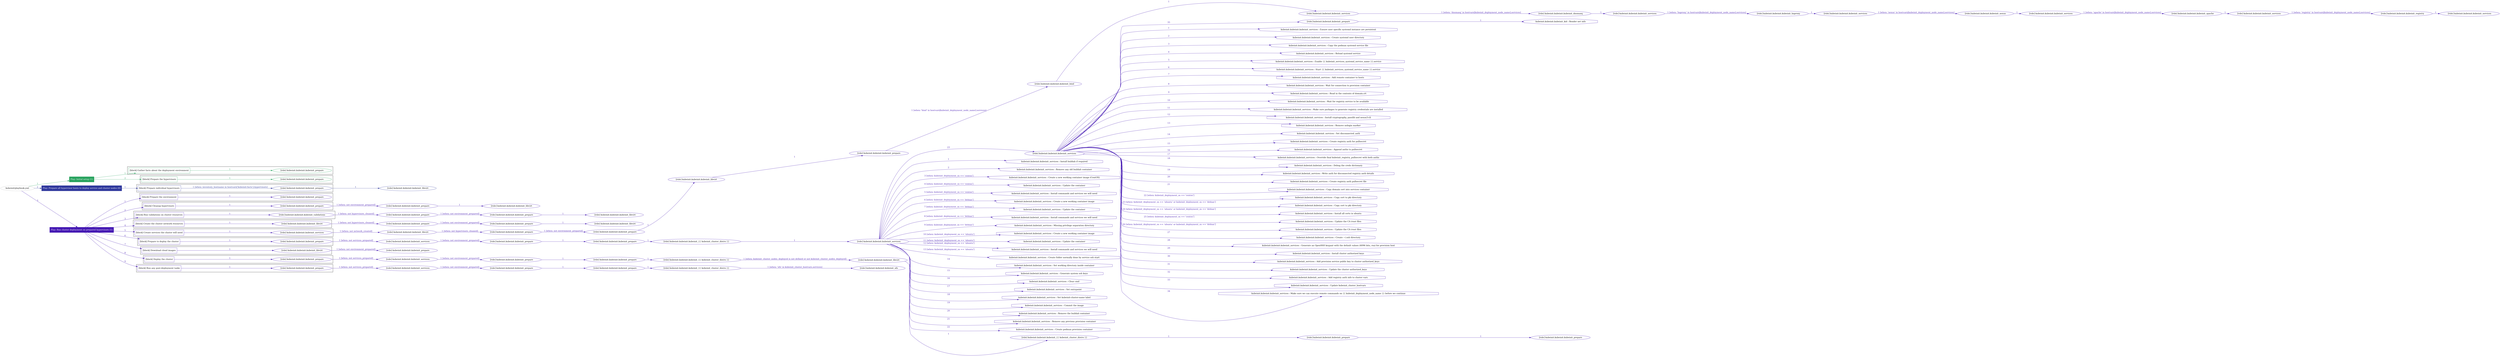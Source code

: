 digraph {
	graph [concentrate=true ordering=in rankdir=LR ratio=fill]
	edge [esep=5 sep=10]
	"kubeinit/playbook.yml" [id=root_node style=dotted]
	play_f6c2c3eb [label="Play: Initial setup (1)" color="#29a35f" fontcolor="#ffffff" id=play_f6c2c3eb shape=box style=filled tooltip=localhost]
	"kubeinit/playbook.yml" -> play_f6c2c3eb [label="1 " color="#29a35f" fontcolor="#29a35f" id=edge_828bd78e labeltooltip="1 " tooltip="1 "]
	subgraph "kubeinit.kubeinit.kubeinit_prepare" {
		role_0d92d5b3 [label="[role] kubeinit.kubeinit.kubeinit_prepare" color="#29a35f" id=role_0d92d5b3 tooltip="kubeinit.kubeinit.kubeinit_prepare"]
	}
	subgraph "kubeinit.kubeinit.kubeinit_prepare" {
		role_14cbd977 [label="[role] kubeinit.kubeinit.kubeinit_prepare" color="#29a35f" id=role_14cbd977 tooltip="kubeinit.kubeinit.kubeinit_prepare"]
	}
	subgraph "Play: Initial setup (1)" {
		play_f6c2c3eb -> block_e3dab488 [label=1 color="#29a35f" fontcolor="#29a35f" id=edge_f3b65af6 labeltooltip=1 tooltip=1]
		subgraph cluster_block_e3dab488 {
			block_e3dab488 [label="[block] Gather facts about the deployment environment" color="#29a35f" id=block_e3dab488 labeltooltip="Gather facts about the deployment environment" shape=box tooltip="Gather facts about the deployment environment"]
			block_e3dab488 -> role_0d92d5b3 [label="1 " color="#29a35f" fontcolor="#29a35f" id=edge_cf50e15c labeltooltip="1 " tooltip="1 "]
		}
		play_f6c2c3eb -> block_b6f5e82e [label=2 color="#29a35f" fontcolor="#29a35f" id=edge_9cf5160c labeltooltip=2 tooltip=2]
		subgraph cluster_block_b6f5e82e {
			block_b6f5e82e [label="[block] Prepare the hypervisors" color="#29a35f" id=block_b6f5e82e labeltooltip="Prepare the hypervisors" shape=box tooltip="Prepare the hypervisors"]
			block_b6f5e82e -> role_14cbd977 [label="1 " color="#29a35f" fontcolor="#29a35f" id=edge_225912ba labeltooltip="1 " tooltip="1 "]
		}
	}
	play_b1d6cd66 [label="Play: Prepare all hypervisor hosts to deploy service and cluster nodes (0)" color="#2f389d" fontcolor="#ffffff" id=play_b1d6cd66 shape=box style=filled tooltip="Play: Prepare all hypervisor hosts to deploy service and cluster nodes (0)"]
	"kubeinit/playbook.yml" -> play_b1d6cd66 [label="2 " color="#2f389d" fontcolor="#2f389d" id=edge_637c55d0 labeltooltip="2 " tooltip="2 "]
	subgraph "kubeinit.kubeinit.kubeinit_libvirt" {
		role_a7b4b10c [label="[role] kubeinit.kubeinit.kubeinit_libvirt" color="#2f389d" id=role_a7b4b10c tooltip="kubeinit.kubeinit.kubeinit_libvirt"]
	}
	subgraph "kubeinit.kubeinit.kubeinit_prepare" {
		role_407c5b1f [label="[role] kubeinit.kubeinit.kubeinit_prepare" color="#2f389d" id=role_407c5b1f tooltip="kubeinit.kubeinit.kubeinit_prepare"]
		role_407c5b1f -> role_a7b4b10c [label="1 " color="#2f389d" fontcolor="#2f389d" id=edge_e85ff396 labeltooltip="1 " tooltip="1 "]
	}
	subgraph "Play: Prepare all hypervisor hosts to deploy service and cluster nodes (0)" {
		play_b1d6cd66 -> block_30b36080 [label=1 color="#2f389d" fontcolor="#2f389d" id=edge_80579683 labeltooltip=1 tooltip=1]
		subgraph cluster_block_30b36080 {
			block_30b36080 [label="[block] Prepare individual hypervisors" color="#2f389d" id=block_30b36080 labeltooltip="Prepare individual hypervisors" shape=box tooltip="Prepare individual hypervisors"]
			block_30b36080 -> role_407c5b1f [label="1 [when: inventory_hostname in hostvars['kubeinit-facts'].hypervisors]" color="#2f389d" fontcolor="#2f389d" id=edge_fa3846ab labeltooltip="1 [when: inventory_hostname in hostvars['kubeinit-facts'].hypervisors]" tooltip="1 [when: inventory_hostname in hostvars['kubeinit-facts'].hypervisors]"]
		}
	}
	play_ca2f2097 [label="Play: Run cluster deployment on prepared hypervisors (1)" color="#4519b3" fontcolor="#ffffff" id=play_ca2f2097 shape=box style=filled tooltip=localhost]
	"kubeinit/playbook.yml" -> play_ca2f2097 [label="3 " color="#4519b3" fontcolor="#4519b3" id=edge_30ea1918 labeltooltip="3 " tooltip="3 "]
	subgraph "kubeinit.kubeinit.kubeinit_prepare" {
		role_08558d94 [label="[role] kubeinit.kubeinit.kubeinit_prepare" color="#4519b3" id=role_08558d94 tooltip="kubeinit.kubeinit.kubeinit_prepare"]
	}
	subgraph "kubeinit.kubeinit.kubeinit_libvirt" {
		role_0007e3e3 [label="[role] kubeinit.kubeinit.kubeinit_libvirt" color="#4519b3" id=role_0007e3e3 tooltip="kubeinit.kubeinit.kubeinit_libvirt"]
	}
	subgraph "kubeinit.kubeinit.kubeinit_prepare" {
		role_11160ade [label="[role] kubeinit.kubeinit.kubeinit_prepare" color="#4519b3" id=role_11160ade tooltip="kubeinit.kubeinit.kubeinit_prepare"]
		role_11160ade -> role_0007e3e3 [label="1 " color="#4519b3" fontcolor="#4519b3" id=edge_496cce65 labeltooltip="1 " tooltip="1 "]
	}
	subgraph "kubeinit.kubeinit.kubeinit_prepare" {
		role_819fd94e [label="[role] kubeinit.kubeinit.kubeinit_prepare" color="#4519b3" id=role_819fd94e tooltip="kubeinit.kubeinit.kubeinit_prepare"]
		role_819fd94e -> role_11160ade [label="1 [when: not environment_prepared]" color="#4519b3" fontcolor="#4519b3" id=edge_a61773f0 labeltooltip="1 [when: not environment_prepared]" tooltip="1 [when: not environment_prepared]"]
	}
	subgraph "kubeinit.kubeinit.kubeinit_libvirt" {
		role_d1f7ccf2 [label="[role] kubeinit.kubeinit.kubeinit_libvirt" color="#4519b3" id=role_d1f7ccf2 tooltip="kubeinit.kubeinit.kubeinit_libvirt"]
	}
	subgraph "kubeinit.kubeinit.kubeinit_prepare" {
		role_25a4a805 [label="[role] kubeinit.kubeinit.kubeinit_prepare" color="#4519b3" id=role_25a4a805 tooltip="kubeinit.kubeinit.kubeinit_prepare"]
		role_25a4a805 -> role_d1f7ccf2 [label="1 " color="#4519b3" fontcolor="#4519b3" id=edge_f9179672 labeltooltip="1 " tooltip="1 "]
	}
	subgraph "kubeinit.kubeinit.kubeinit_prepare" {
		role_af121417 [label="[role] kubeinit.kubeinit.kubeinit_prepare" color="#4519b3" id=role_af121417 tooltip="kubeinit.kubeinit.kubeinit_prepare"]
		role_af121417 -> role_25a4a805 [label="1 [when: not environment_prepared]" color="#4519b3" fontcolor="#4519b3" id=edge_89895097 labeltooltip="1 [when: not environment_prepared]" tooltip="1 [when: not environment_prepared]"]
	}
	subgraph "kubeinit.kubeinit.kubeinit_validations" {
		role_792ca7ab [label="[role] kubeinit.kubeinit.kubeinit_validations" color="#4519b3" id=role_792ca7ab tooltip="kubeinit.kubeinit.kubeinit_validations"]
		role_792ca7ab -> role_af121417 [label="1 [when: not hypervisors_cleaned]" color="#4519b3" fontcolor="#4519b3" id=edge_18db2d95 labeltooltip="1 [when: not hypervisors_cleaned]" tooltip="1 [when: not hypervisors_cleaned]"]
	}
	subgraph "kubeinit.kubeinit.kubeinit_libvirt" {
		role_2cab53f2 [label="[role] kubeinit.kubeinit.kubeinit_libvirt" color="#4519b3" id=role_2cab53f2 tooltip="kubeinit.kubeinit.kubeinit_libvirt"]
	}
	subgraph "kubeinit.kubeinit.kubeinit_prepare" {
		role_013c8ad9 [label="[role] kubeinit.kubeinit.kubeinit_prepare" color="#4519b3" id=role_013c8ad9 tooltip="kubeinit.kubeinit.kubeinit_prepare"]
		role_013c8ad9 -> role_2cab53f2 [label="1 " color="#4519b3" fontcolor="#4519b3" id=edge_be4b442b labeltooltip="1 " tooltip="1 "]
	}
	subgraph "kubeinit.kubeinit.kubeinit_prepare" {
		role_44c90924 [label="[role] kubeinit.kubeinit.kubeinit_prepare" color="#4519b3" id=role_44c90924 tooltip="kubeinit.kubeinit.kubeinit_prepare"]
		role_44c90924 -> role_013c8ad9 [label="1 [when: not environment_prepared]" color="#4519b3" fontcolor="#4519b3" id=edge_f7601e3b labeltooltip="1 [when: not environment_prepared]" tooltip="1 [when: not environment_prepared]"]
	}
	subgraph "kubeinit.kubeinit.kubeinit_libvirt" {
		role_cfc46602 [label="[role] kubeinit.kubeinit.kubeinit_libvirt" color="#4519b3" id=role_cfc46602 tooltip="kubeinit.kubeinit.kubeinit_libvirt"]
		role_cfc46602 -> role_44c90924 [label="1 [when: not hypervisors_cleaned]" color="#4519b3" fontcolor="#4519b3" id=edge_96e447a8 labeltooltip="1 [when: not hypervisors_cleaned]" tooltip="1 [when: not hypervisors_cleaned]"]
	}
	subgraph "kubeinit.kubeinit.kubeinit_services" {
		role_6b636b7f [label="[role] kubeinit.kubeinit.kubeinit_services" color="#4519b3" id=role_6b636b7f tooltip="kubeinit.kubeinit.kubeinit_services"]
	}
	subgraph "kubeinit.kubeinit.kubeinit_registry" {
		role_729a9145 [label="[role] kubeinit.kubeinit.kubeinit_registry" color="#4519b3" id=role_729a9145 tooltip="kubeinit.kubeinit.kubeinit_registry"]
		role_729a9145 -> role_6b636b7f [label="1 " color="#4519b3" fontcolor="#4519b3" id=edge_c4537d53 labeltooltip="1 " tooltip="1 "]
	}
	subgraph "kubeinit.kubeinit.kubeinit_services" {
		role_afc55579 [label="[role] kubeinit.kubeinit.kubeinit_services" color="#4519b3" id=role_afc55579 tooltip="kubeinit.kubeinit.kubeinit_services"]
		role_afc55579 -> role_729a9145 [label="1 [when: 'registry' in hostvars[kubeinit_deployment_node_name].services]" color="#4519b3" fontcolor="#4519b3" id=edge_edb829f6 labeltooltip="1 [when: 'registry' in hostvars[kubeinit_deployment_node_name].services]" tooltip="1 [when: 'registry' in hostvars[kubeinit_deployment_node_name].services]"]
	}
	subgraph "kubeinit.kubeinit.kubeinit_apache" {
		role_b493ac38 [label="[role] kubeinit.kubeinit.kubeinit_apache" color="#4519b3" id=role_b493ac38 tooltip="kubeinit.kubeinit.kubeinit_apache"]
		role_b493ac38 -> role_afc55579 [label="1 " color="#4519b3" fontcolor="#4519b3" id=edge_bcbf7310 labeltooltip="1 " tooltip="1 "]
	}
	subgraph "kubeinit.kubeinit.kubeinit_services" {
		role_14e79b1a [label="[role] kubeinit.kubeinit.kubeinit_services" color="#4519b3" id=role_14e79b1a tooltip="kubeinit.kubeinit.kubeinit_services"]
		role_14e79b1a -> role_b493ac38 [label="1 [when: 'apache' in hostvars[kubeinit_deployment_node_name].services]" color="#4519b3" fontcolor="#4519b3" id=edge_8c6000ca labeltooltip="1 [when: 'apache' in hostvars[kubeinit_deployment_node_name].services]" tooltip="1 [when: 'apache' in hostvars[kubeinit_deployment_node_name].services]"]
	}
	subgraph "kubeinit.kubeinit.kubeinit_nexus" {
		role_715bcb52 [label="[role] kubeinit.kubeinit.kubeinit_nexus" color="#4519b3" id=role_715bcb52 tooltip="kubeinit.kubeinit.kubeinit_nexus"]
		role_715bcb52 -> role_14e79b1a [label="1 " color="#4519b3" fontcolor="#4519b3" id=edge_c6ae613a labeltooltip="1 " tooltip="1 "]
	}
	subgraph "kubeinit.kubeinit.kubeinit_services" {
		role_1b9b7fd3 [label="[role] kubeinit.kubeinit.kubeinit_services" color="#4519b3" id=role_1b9b7fd3 tooltip="kubeinit.kubeinit.kubeinit_services"]
		role_1b9b7fd3 -> role_715bcb52 [label="1 [when: 'nexus' in hostvars[kubeinit_deployment_node_name].services]" color="#4519b3" fontcolor="#4519b3" id=edge_1086f3bf labeltooltip="1 [when: 'nexus' in hostvars[kubeinit_deployment_node_name].services]" tooltip="1 [when: 'nexus' in hostvars[kubeinit_deployment_node_name].services]"]
	}
	subgraph "kubeinit.kubeinit.kubeinit_haproxy" {
		role_b01fc114 [label="[role] kubeinit.kubeinit.kubeinit_haproxy" color="#4519b3" id=role_b01fc114 tooltip="kubeinit.kubeinit.kubeinit_haproxy"]
		role_b01fc114 -> role_1b9b7fd3 [label="1 " color="#4519b3" fontcolor="#4519b3" id=edge_f1867962 labeltooltip="1 " tooltip="1 "]
	}
	subgraph "kubeinit.kubeinit.kubeinit_services" {
		role_d323f2aa [label="[role] kubeinit.kubeinit.kubeinit_services" color="#4519b3" id=role_d323f2aa tooltip="kubeinit.kubeinit.kubeinit_services"]
		role_d323f2aa -> role_b01fc114 [label="1 [when: 'haproxy' in hostvars[kubeinit_deployment_node_name].services]" color="#4519b3" fontcolor="#4519b3" id=edge_37deae85 labeltooltip="1 [when: 'haproxy' in hostvars[kubeinit_deployment_node_name].services]" tooltip="1 [when: 'haproxy' in hostvars[kubeinit_deployment_node_name].services]"]
	}
	subgraph "kubeinit.kubeinit.kubeinit_dnsmasq" {
		role_337e7ab0 [label="[role] kubeinit.kubeinit.kubeinit_dnsmasq" color="#4519b3" id=role_337e7ab0 tooltip="kubeinit.kubeinit.kubeinit_dnsmasq"]
		role_337e7ab0 -> role_d323f2aa [label="1 " color="#4519b3" fontcolor="#4519b3" id=edge_f85b05ae labeltooltip="1 " tooltip="1 "]
	}
	subgraph "kubeinit.kubeinit.kubeinit_services" {
		role_e793697d [label="[role] kubeinit.kubeinit.kubeinit_services" color="#4519b3" id=role_e793697d tooltip="kubeinit.kubeinit.kubeinit_services"]
		role_e793697d -> role_337e7ab0 [label="1 [when: 'dnsmasq' in hostvars[kubeinit_deployment_node_name].services]" color="#4519b3" fontcolor="#4519b3" id=edge_95efd7f0 labeltooltip="1 [when: 'dnsmasq' in hostvars[kubeinit_deployment_node_name].services]" tooltip="1 [when: 'dnsmasq' in hostvars[kubeinit_deployment_node_name].services]"]
	}
	subgraph "kubeinit.kubeinit.kubeinit_bind" {
		role_c0fae88b [label="[role] kubeinit.kubeinit.kubeinit_bind" color="#4519b3" id=role_c0fae88b tooltip="kubeinit.kubeinit.kubeinit_bind"]
		role_c0fae88b -> role_e793697d [label="1 " color="#4519b3" fontcolor="#4519b3" id=edge_43479238 labeltooltip="1 " tooltip="1 "]
	}
	subgraph "kubeinit.kubeinit.kubeinit_prepare" {
		role_6cbbca91 [label="[role] kubeinit.kubeinit.kubeinit_prepare" color="#4519b3" id=role_6cbbca91 tooltip="kubeinit.kubeinit.kubeinit_prepare"]
		role_6cbbca91 -> role_c0fae88b [label="1 [when: 'bind' in hostvars[kubeinit_deployment_node_name].services]" color="#4519b3" fontcolor="#4519b3" id=edge_ffa40cbc labeltooltip="1 [when: 'bind' in hostvars[kubeinit_deployment_node_name].services]" tooltip="1 [when: 'bind' in hostvars[kubeinit_deployment_node_name].services]"]
	}
	subgraph "kubeinit.kubeinit.kubeinit_libvirt" {
		role_170a288c [label="[role] kubeinit.kubeinit.kubeinit_libvirt" color="#4519b3" id=role_170a288c tooltip="kubeinit.kubeinit.kubeinit_libvirt"]
		role_170a288c -> role_6cbbca91 [label="1 " color="#4519b3" fontcolor="#4519b3" id=edge_a359c02b labeltooltip="1 " tooltip="1 "]
	}
	subgraph "kubeinit.kubeinit.kubeinit_prepare" {
		role_88d699e2 [label="[role] kubeinit.kubeinit.kubeinit_prepare" color="#4519b3" id=role_88d699e2 tooltip="kubeinit.kubeinit.kubeinit_prepare"]
		role_88d699e2 -> role_170a288c [label="1 " color="#4519b3" fontcolor="#4519b3" id=edge_5cbc5d84 labeltooltip="1 " tooltip="1 "]
	}
	subgraph "kubeinit.kubeinit.kubeinit_prepare" {
		role_b105d854 [label="[role] kubeinit.kubeinit.kubeinit_prepare" color="#4519b3" id=role_b105d854 tooltip="kubeinit.kubeinit.kubeinit_prepare"]
		role_b105d854 -> role_88d699e2 [label="1 [when: not environment_prepared]" color="#4519b3" fontcolor="#4519b3" id=edge_08801dd5 labeltooltip="1 [when: not environment_prepared]" tooltip="1 [when: not environment_prepared]"]
	}
	subgraph "kubeinit.kubeinit.kubeinit_libvirt" {
		role_b1cc66a9 [label="[role] kubeinit.kubeinit.kubeinit_libvirt" color="#4519b3" id=role_b1cc66a9 tooltip="kubeinit.kubeinit.kubeinit_libvirt"]
		role_b1cc66a9 -> role_b105d854 [label="1 [when: not hypervisors_cleaned]" color="#4519b3" fontcolor="#4519b3" id=edge_73c2f990 labeltooltip="1 [when: not hypervisors_cleaned]" tooltip="1 [when: not hypervisors_cleaned]"]
	}
	subgraph "kubeinit.kubeinit.kubeinit_services" {
		role_eb161870 [label="[role] kubeinit.kubeinit.kubeinit_services" color="#4519b3" id=role_eb161870 tooltip="kubeinit.kubeinit.kubeinit_services"]
		role_eb161870 -> role_b1cc66a9 [label="1 [when: not network_created]" color="#4519b3" fontcolor="#4519b3" id=edge_18403f7d labeltooltip="1 [when: not network_created]" tooltip="1 [when: not network_created]"]
	}
	subgraph "kubeinit.kubeinit.kubeinit_prepare" {
		role_bd206bbe [label="[role] kubeinit.kubeinit.kubeinit_prepare" color="#4519b3" id=role_bd206bbe tooltip="kubeinit.kubeinit.kubeinit_prepare"]
		task_a34252aa [label="kubeinit.kubeinit.kubeinit_kid : Render net info" color="#4519b3" id=task_a34252aa shape=octagon tooltip="kubeinit.kubeinit.kubeinit_kid : Render net info"]
		role_bd206bbe -> task_a34252aa [label="1 " color="#4519b3" fontcolor="#4519b3" id=edge_72c44041 labeltooltip="1 " tooltip="1 "]
	}
	subgraph "kubeinit.kubeinit.kubeinit_services" {
		role_6c3f6407 [label="[role] kubeinit.kubeinit.kubeinit_services" color="#4519b3" id=role_6c3f6407 tooltip="kubeinit.kubeinit.kubeinit_services"]
		task_ea30fd39 [label="kubeinit.kubeinit.kubeinit_services : Ensure user specific systemd instance are persistent" color="#4519b3" id=task_ea30fd39 shape=octagon tooltip="kubeinit.kubeinit.kubeinit_services : Ensure user specific systemd instance are persistent"]
		role_6c3f6407 -> task_ea30fd39 [label="1 " color="#4519b3" fontcolor="#4519b3" id=edge_66e52e4e labeltooltip="1 " tooltip="1 "]
		task_6638da51 [label="kubeinit.kubeinit.kubeinit_services : Create systemd user directory" color="#4519b3" id=task_6638da51 shape=octagon tooltip="kubeinit.kubeinit.kubeinit_services : Create systemd user directory"]
		role_6c3f6407 -> task_6638da51 [label="2 " color="#4519b3" fontcolor="#4519b3" id=edge_8ceecb46 labeltooltip="2 " tooltip="2 "]
		task_fff66923 [label="kubeinit.kubeinit.kubeinit_services : Copy the podman systemd service file" color="#4519b3" id=task_fff66923 shape=octagon tooltip="kubeinit.kubeinit.kubeinit_services : Copy the podman systemd service file"]
		role_6c3f6407 -> task_fff66923 [label="3 " color="#4519b3" fontcolor="#4519b3" id=edge_7fbb318e labeltooltip="3 " tooltip="3 "]
		task_f64ee172 [label="kubeinit.kubeinit.kubeinit_services : Reload systemd service" color="#4519b3" id=task_f64ee172 shape=octagon tooltip="kubeinit.kubeinit.kubeinit_services : Reload systemd service"]
		role_6c3f6407 -> task_f64ee172 [label="4 " color="#4519b3" fontcolor="#4519b3" id=edge_d67ad284 labeltooltip="4 " tooltip="4 "]
		task_f1a3b7f4 [label="kubeinit.kubeinit.kubeinit_services : Enable {{ kubeinit_services_systemd_service_name }}.service" color="#4519b3" id=task_f1a3b7f4 shape=octagon tooltip="kubeinit.kubeinit.kubeinit_services : Enable {{ kubeinit_services_systemd_service_name }}.service"]
		role_6c3f6407 -> task_f1a3b7f4 [label="5 " color="#4519b3" fontcolor="#4519b3" id=edge_8761cc4c labeltooltip="5 " tooltip="5 "]
		task_53360947 [label="kubeinit.kubeinit.kubeinit_services : Start {{ kubeinit_services_systemd_service_name }}.service" color="#4519b3" id=task_53360947 shape=octagon tooltip="kubeinit.kubeinit.kubeinit_services : Start {{ kubeinit_services_systemd_service_name }}.service"]
		role_6c3f6407 -> task_53360947 [label="6 " color="#4519b3" fontcolor="#4519b3" id=edge_55a5bb41 labeltooltip="6 " tooltip="6 "]
		task_7e59e34c [label="kubeinit.kubeinit.kubeinit_services : Add remote container to hosts" color="#4519b3" id=task_7e59e34c shape=octagon tooltip="kubeinit.kubeinit.kubeinit_services : Add remote container to hosts"]
		role_6c3f6407 -> task_7e59e34c [label="7 " color="#4519b3" fontcolor="#4519b3" id=edge_6c9031bb labeltooltip="7 " tooltip="7 "]
		task_d04173b0 [label="kubeinit.kubeinit.kubeinit_services : Wait for connection to provision container" color="#4519b3" id=task_d04173b0 shape=octagon tooltip="kubeinit.kubeinit.kubeinit_services : Wait for connection to provision container"]
		role_6c3f6407 -> task_d04173b0 [label="8 " color="#4519b3" fontcolor="#4519b3" id=edge_08867c38 labeltooltip="8 " tooltip="8 "]
		task_bc32f57d [label="kubeinit.kubeinit.kubeinit_services : Read in the contents of domain.crt" color="#4519b3" id=task_bc32f57d shape=octagon tooltip="kubeinit.kubeinit.kubeinit_services : Read in the contents of domain.crt"]
		role_6c3f6407 -> task_bc32f57d [label="9 " color="#4519b3" fontcolor="#4519b3" id=edge_6b075c3e labeltooltip="9 " tooltip="9 "]
		task_7962c9d8 [label="kubeinit.kubeinit.kubeinit_services : Wait for registry service to be available" color="#4519b3" id=task_7962c9d8 shape=octagon tooltip="kubeinit.kubeinit.kubeinit_services : Wait for registry service to be available"]
		role_6c3f6407 -> task_7962c9d8 [label="10 " color="#4519b3" fontcolor="#4519b3" id=edge_b1588553 labeltooltip="10 " tooltip="10 "]
		task_f66e307b [label="kubeinit.kubeinit.kubeinit_services : Make sure packages to generate registry credentials are installed" color="#4519b3" id=task_f66e307b shape=octagon tooltip="kubeinit.kubeinit.kubeinit_services : Make sure packages to generate registry credentials are installed"]
		role_6c3f6407 -> task_f66e307b [label="11 " color="#4519b3" fontcolor="#4519b3" id=edge_b0fc6d9b labeltooltip="11 " tooltip="11 "]
		task_f67d6e86 [label="kubeinit.kubeinit.kubeinit_services : Install cryptography, passlib and nexus3-cli" color="#4519b3" id=task_f67d6e86 shape=octagon tooltip="kubeinit.kubeinit.kubeinit_services : Install cryptography, passlib and nexus3-cli"]
		role_6c3f6407 -> task_f67d6e86 [label="12 " color="#4519b3" fontcolor="#4519b3" id=edge_b3de14ee labeltooltip="12 " tooltip="12 "]
		task_7b65c891 [label="kubeinit.kubeinit.kubeinit_services : Remove nologin marker" color="#4519b3" id=task_7b65c891 shape=octagon tooltip="kubeinit.kubeinit.kubeinit_services : Remove nologin marker"]
		role_6c3f6407 -> task_7b65c891 [label="13 " color="#4519b3" fontcolor="#4519b3" id=edge_7e42d0ed labeltooltip="13 " tooltip="13 "]
		task_81de5af2 [label="kubeinit.kubeinit.kubeinit_services : Set disconnected_auth" color="#4519b3" id=task_81de5af2 shape=octagon tooltip="kubeinit.kubeinit.kubeinit_services : Set disconnected_auth"]
		role_6c3f6407 -> task_81de5af2 [label="14 " color="#4519b3" fontcolor="#4519b3" id=edge_569f3523 labeltooltip="14 " tooltip="14 "]
		task_5d7aed6d [label="kubeinit.kubeinit.kubeinit_services : Create registry auth for pullsecret" color="#4519b3" id=task_5d7aed6d shape=octagon tooltip="kubeinit.kubeinit.kubeinit_services : Create registry auth for pullsecret"]
		role_6c3f6407 -> task_5d7aed6d [label="15 " color="#4519b3" fontcolor="#4519b3" id=edge_6a4e6161 labeltooltip="15 " tooltip="15 "]
		task_a11a913b [label="kubeinit.kubeinit.kubeinit_services : Append auths to pullsecret" color="#4519b3" id=task_a11a913b shape=octagon tooltip="kubeinit.kubeinit.kubeinit_services : Append auths to pullsecret"]
		role_6c3f6407 -> task_a11a913b [label="16 " color="#4519b3" fontcolor="#4519b3" id=edge_8e20954a labeltooltip="16 " tooltip="16 "]
		task_25ef5b09 [label="kubeinit.kubeinit.kubeinit_services : Override final kubeinit_registry_pullsecret with both auths" color="#4519b3" id=task_25ef5b09 shape=octagon tooltip="kubeinit.kubeinit.kubeinit_services : Override final kubeinit_registry_pullsecret with both auths"]
		role_6c3f6407 -> task_25ef5b09 [label="17 " color="#4519b3" fontcolor="#4519b3" id=edge_dfe2d40a labeltooltip="17 " tooltip="17 "]
		task_dee57e0a [label="kubeinit.kubeinit.kubeinit_services : Debug the creds dictionary" color="#4519b3" id=task_dee57e0a shape=octagon tooltip="kubeinit.kubeinit.kubeinit_services : Debug the creds dictionary"]
		role_6c3f6407 -> task_dee57e0a [label="18 " color="#4519b3" fontcolor="#4519b3" id=edge_b45f2ebc labeltooltip="18 " tooltip="18 "]
		task_986a3480 [label="kubeinit.kubeinit.kubeinit_services : Write auth for disconnected registry auth details" color="#4519b3" id=task_986a3480 shape=octagon tooltip="kubeinit.kubeinit.kubeinit_services : Write auth for disconnected registry auth details"]
		role_6c3f6407 -> task_986a3480 [label="19 " color="#4519b3" fontcolor="#4519b3" id=edge_b0ee6106 labeltooltip="19 " tooltip="19 "]
		task_f13f3ee2 [label="kubeinit.kubeinit.kubeinit_services : Create registry auth pullsecret file" color="#4519b3" id=task_f13f3ee2 shape=octagon tooltip="kubeinit.kubeinit.kubeinit_services : Create registry auth pullsecret file"]
		role_6c3f6407 -> task_f13f3ee2 [label="20 " color="#4519b3" fontcolor="#4519b3" id=edge_5d3af9db labeltooltip="20 " tooltip="20 "]
		task_52442699 [label="kubeinit.kubeinit.kubeinit_services : Copy domain cert into services container" color="#4519b3" id=task_52442699 shape=octagon tooltip="kubeinit.kubeinit.kubeinit_services : Copy domain cert into services container"]
		role_6c3f6407 -> task_52442699 [label="21 " color="#4519b3" fontcolor="#4519b3" id=edge_b69b5ef1 labeltooltip="21 " tooltip="21 "]
		task_d036eebd [label="kubeinit.kubeinit.kubeinit_services : Copy cert to pki directory" color="#4519b3" id=task_d036eebd shape=octagon tooltip="kubeinit.kubeinit.kubeinit_services : Copy cert to pki directory"]
		role_6c3f6407 -> task_d036eebd [label="22 [when: kubeinit_deployment_os == 'centos']" color="#4519b3" fontcolor="#4519b3" id=edge_73fe409f labeltooltip="22 [when: kubeinit_deployment_os == 'centos']" tooltip="22 [when: kubeinit_deployment_os == 'centos']"]
		task_722b6619 [label="kubeinit.kubeinit.kubeinit_services : Copy cert to pki directory" color="#4519b3" id=task_722b6619 shape=octagon tooltip="kubeinit.kubeinit.kubeinit_services : Copy cert to pki directory"]
		role_6c3f6407 -> task_722b6619 [label="23 [when: kubeinit_deployment_os == 'ubuntu' or kubeinit_deployment_os == 'debian']" color="#4519b3" fontcolor="#4519b3" id=edge_ba54275f labeltooltip="23 [when: kubeinit_deployment_os == 'ubuntu' or kubeinit_deployment_os == 'debian']" tooltip="23 [when: kubeinit_deployment_os == 'ubuntu' or kubeinit_deployment_os == 'debian']"]
		task_b39d4c43 [label="kubeinit.kubeinit.kubeinit_services : Install all certs in ubuntu" color="#4519b3" id=task_b39d4c43 shape=octagon tooltip="kubeinit.kubeinit.kubeinit_services : Install all certs in ubuntu"]
		role_6c3f6407 -> task_b39d4c43 [label="24 [when: kubeinit_deployment_os == 'ubuntu' or kubeinit_deployment_os == 'debian']" color="#4519b3" fontcolor="#4519b3" id=edge_9d8dd09d labeltooltip="24 [when: kubeinit_deployment_os == 'ubuntu' or kubeinit_deployment_os == 'debian']" tooltip="24 [when: kubeinit_deployment_os == 'ubuntu' or kubeinit_deployment_os == 'debian']"]
		task_519e5314 [label="kubeinit.kubeinit.kubeinit_services : Update the CA trust files" color="#4519b3" id=task_519e5314 shape=octagon tooltip="kubeinit.kubeinit.kubeinit_services : Update the CA trust files"]
		role_6c3f6407 -> task_519e5314 [label="25 [when: kubeinit_deployment_os == 'centos']" color="#4519b3" fontcolor="#4519b3" id=edge_da9a2a58 labeltooltip="25 [when: kubeinit_deployment_os == 'centos']" tooltip="25 [when: kubeinit_deployment_os == 'centos']"]
		task_50576003 [label="kubeinit.kubeinit.kubeinit_services : Update the CA trust files" color="#4519b3" id=task_50576003 shape=octagon tooltip="kubeinit.kubeinit.kubeinit_services : Update the CA trust files"]
		role_6c3f6407 -> task_50576003 [label="26 [when: kubeinit_deployment_os == 'ubuntu' or kubeinit_deployment_os == 'debian']" color="#4519b3" fontcolor="#4519b3" id=edge_e7e097c2 labeltooltip="26 [when: kubeinit_deployment_os == 'ubuntu' or kubeinit_deployment_os == 'debian']" tooltip="26 [when: kubeinit_deployment_os == 'ubuntu' or kubeinit_deployment_os == 'debian']"]
		task_a47c3408 [label="kubeinit.kubeinit.kubeinit_services : Create ~/.ssh directory" color="#4519b3" id=task_a47c3408 shape=octagon tooltip="kubeinit.kubeinit.kubeinit_services : Create ~/.ssh directory"]
		role_6c3f6407 -> task_a47c3408 [label="27 " color="#4519b3" fontcolor="#4519b3" id=edge_3a3dce84 labeltooltip="27 " tooltip="27 "]
		task_1a782308 [label="kubeinit.kubeinit.kubeinit_services : Generate an OpenSSH keypair with the default values (4096 bits, rsa) for provision host" color="#4519b3" id=task_1a782308 shape=octagon tooltip="kubeinit.kubeinit.kubeinit_services : Generate an OpenSSH keypair with the default values (4096 bits, rsa) for provision host"]
		role_6c3f6407 -> task_1a782308 [label="28 " color="#4519b3" fontcolor="#4519b3" id=edge_a3b00355 labeltooltip="28 " tooltip="28 "]
		task_82c5b74d [label="kubeinit.kubeinit.kubeinit_services : Install cluster authorized keys" color="#4519b3" id=task_82c5b74d shape=octagon tooltip="kubeinit.kubeinit.kubeinit_services : Install cluster authorized keys"]
		role_6c3f6407 -> task_82c5b74d [label="29 " color="#4519b3" fontcolor="#4519b3" id=edge_49ecb685 labeltooltip="29 " tooltip="29 "]
		task_1e657fcb [label="kubeinit.kubeinit.kubeinit_services : Add provision service public key to cluster authorized_keys" color="#4519b3" id=task_1e657fcb shape=octagon tooltip="kubeinit.kubeinit.kubeinit_services : Add provision service public key to cluster authorized_keys"]
		role_6c3f6407 -> task_1e657fcb [label="30 " color="#4519b3" fontcolor="#4519b3" id=edge_8b0c1a46 labeltooltip="30 " tooltip="30 "]
		task_922ad797 [label="kubeinit.kubeinit.kubeinit_services : Update the cluster authorized_keys" color="#4519b3" id=task_922ad797 shape=octagon tooltip="kubeinit.kubeinit.kubeinit_services : Update the cluster authorized_keys"]
		role_6c3f6407 -> task_922ad797 [label="31 " color="#4519b3" fontcolor="#4519b3" id=edge_60eaa5da labeltooltip="31 " tooltip="31 "]
		task_1de054b1 [label="kubeinit.kubeinit.kubeinit_services : Add registry auth info to cluster vars" color="#4519b3" id=task_1de054b1 shape=octagon tooltip="kubeinit.kubeinit.kubeinit_services : Add registry auth info to cluster vars"]
		role_6c3f6407 -> task_1de054b1 [label="32 " color="#4519b3" fontcolor="#4519b3" id=edge_b3aec527 labeltooltip="32 " tooltip="32 "]
		task_0455dac8 [label="kubeinit.kubeinit.kubeinit_services : Update kubeinit_cluster_hostvars" color="#4519b3" id=task_0455dac8 shape=octagon tooltip="kubeinit.kubeinit.kubeinit_services : Update kubeinit_cluster_hostvars"]
		role_6c3f6407 -> task_0455dac8 [label="33 " color="#4519b3" fontcolor="#4519b3" id=edge_55ce809d labeltooltip="33 " tooltip="33 "]
		task_2d86278d [label="kubeinit.kubeinit.kubeinit_services : Make sure we can execute remote commands on {{ kubeinit_deployment_node_name }} before we continue" color="#4519b3" id=task_2d86278d shape=octagon tooltip="kubeinit.kubeinit.kubeinit_services : Make sure we can execute remote commands on {{ kubeinit_deployment_node_name }} before we continue"]
		role_6c3f6407 -> task_2d86278d [label="34 " color="#4519b3" fontcolor="#4519b3" id=edge_ac64e2cb labeltooltip="34 " tooltip="34 "]
		role_6c3f6407 -> role_bd206bbe [label="35 " color="#4519b3" fontcolor="#4519b3" id=edge_04728774 labeltooltip="35 " tooltip="35 "]
	}
	subgraph "kubeinit.kubeinit.kubeinit_services" {
		role_1cd13048 [label="[role] kubeinit.kubeinit.kubeinit_services" color="#4519b3" id=role_1cd13048 tooltip="kubeinit.kubeinit.kubeinit_services"]
		task_63fb4503 [label="kubeinit.kubeinit.kubeinit_services : Install buildah if required" color="#4519b3" id=task_63fb4503 shape=octagon tooltip="kubeinit.kubeinit.kubeinit_services : Install buildah if required"]
		role_1cd13048 -> task_63fb4503 [label="1 " color="#4519b3" fontcolor="#4519b3" id=edge_8359928f labeltooltip="1 " tooltip="1 "]
		task_69ca522a [label="kubeinit.kubeinit.kubeinit_services : Remove any old buildah container" color="#4519b3" id=task_69ca522a shape=octagon tooltip="kubeinit.kubeinit.kubeinit_services : Remove any old buildah container"]
		role_1cd13048 -> task_69ca522a [label="2 " color="#4519b3" fontcolor="#4519b3" id=edge_fb3c8817 labeltooltip="2 " tooltip="2 "]
		task_69e7929f [label="kubeinit.kubeinit.kubeinit_services : Create a new working container image (CentOS)" color="#4519b3" id=task_69e7929f shape=octagon tooltip="kubeinit.kubeinit.kubeinit_services : Create a new working container image (CentOS)"]
		role_1cd13048 -> task_69e7929f [label="3 [when: kubeinit_deployment_os == 'centos']" color="#4519b3" fontcolor="#4519b3" id=edge_49741333 labeltooltip="3 [when: kubeinit_deployment_os == 'centos']" tooltip="3 [when: kubeinit_deployment_os == 'centos']"]
		task_5e9789f1 [label="kubeinit.kubeinit.kubeinit_services : Update the container" color="#4519b3" id=task_5e9789f1 shape=octagon tooltip="kubeinit.kubeinit.kubeinit_services : Update the container"]
		role_1cd13048 -> task_5e9789f1 [label="4 [when: kubeinit_deployment_os == 'centos']" color="#4519b3" fontcolor="#4519b3" id=edge_ee129565 labeltooltip="4 [when: kubeinit_deployment_os == 'centos']" tooltip="4 [when: kubeinit_deployment_os == 'centos']"]
		task_b45c9fd4 [label="kubeinit.kubeinit.kubeinit_services : Install commands and services we will need" color="#4519b3" id=task_b45c9fd4 shape=octagon tooltip="kubeinit.kubeinit.kubeinit_services : Install commands and services we will need"]
		role_1cd13048 -> task_b45c9fd4 [label="5 [when: kubeinit_deployment_os == 'centos']" color="#4519b3" fontcolor="#4519b3" id=edge_ddad9d73 labeltooltip="5 [when: kubeinit_deployment_os == 'centos']" tooltip="5 [when: kubeinit_deployment_os == 'centos']"]
		task_8bf12cea [label="kubeinit.kubeinit.kubeinit_services : Create a new working container image" color="#4519b3" id=task_8bf12cea shape=octagon tooltip="kubeinit.kubeinit.kubeinit_services : Create a new working container image"]
		role_1cd13048 -> task_8bf12cea [label="6 [when: kubeinit_deployment_os == 'debian']" color="#4519b3" fontcolor="#4519b3" id=edge_b74f6220 labeltooltip="6 [when: kubeinit_deployment_os == 'debian']" tooltip="6 [when: kubeinit_deployment_os == 'debian']"]
		task_ffc048f5 [label="kubeinit.kubeinit.kubeinit_services : Update the container" color="#4519b3" id=task_ffc048f5 shape=octagon tooltip="kubeinit.kubeinit.kubeinit_services : Update the container"]
		role_1cd13048 -> task_ffc048f5 [label="7 [when: kubeinit_deployment_os == 'debian']" color="#4519b3" fontcolor="#4519b3" id=edge_0cafaa2f labeltooltip="7 [when: kubeinit_deployment_os == 'debian']" tooltip="7 [when: kubeinit_deployment_os == 'debian']"]
		task_e96acf82 [label="kubeinit.kubeinit.kubeinit_services : Install commands and services we will need" color="#4519b3" id=task_e96acf82 shape=octagon tooltip="kubeinit.kubeinit.kubeinit_services : Install commands and services we will need"]
		role_1cd13048 -> task_e96acf82 [label="8 [when: kubeinit_deployment_os == 'debian']" color="#4519b3" fontcolor="#4519b3" id=edge_c5675a08 labeltooltip="8 [when: kubeinit_deployment_os == 'debian']" tooltip="8 [when: kubeinit_deployment_os == 'debian']"]
		task_301084d8 [label="kubeinit.kubeinit.kubeinit_services : Missing privilege separation directory" color="#4519b3" id=task_301084d8 shape=octagon tooltip="kubeinit.kubeinit.kubeinit_services : Missing privilege separation directory"]
		role_1cd13048 -> task_301084d8 [label="9 [when: kubeinit_deployment_os == 'debian']" color="#4519b3" fontcolor="#4519b3" id=edge_178766d9 labeltooltip="9 [when: kubeinit_deployment_os == 'debian']" tooltip="9 [when: kubeinit_deployment_os == 'debian']"]
		task_ca62de4a [label="kubeinit.kubeinit.kubeinit_services : Create a new working container image" color="#4519b3" id=task_ca62de4a shape=octagon tooltip="kubeinit.kubeinit.kubeinit_services : Create a new working container image"]
		role_1cd13048 -> task_ca62de4a [label="10 [when: kubeinit_deployment_os == 'ubuntu']" color="#4519b3" fontcolor="#4519b3" id=edge_733ef5ed labeltooltip="10 [when: kubeinit_deployment_os == 'ubuntu']" tooltip="10 [when: kubeinit_deployment_os == 'ubuntu']"]
		task_c2ca08a4 [label="kubeinit.kubeinit.kubeinit_services : Update the container" color="#4519b3" id=task_c2ca08a4 shape=octagon tooltip="kubeinit.kubeinit.kubeinit_services : Update the container"]
		role_1cd13048 -> task_c2ca08a4 [label="11 [when: kubeinit_deployment_os == 'ubuntu']" color="#4519b3" fontcolor="#4519b3" id=edge_9ffd6832 labeltooltip="11 [when: kubeinit_deployment_os == 'ubuntu']" tooltip="11 [when: kubeinit_deployment_os == 'ubuntu']"]
		task_f524707a [label="kubeinit.kubeinit.kubeinit_services : Install commands and services we will need" color="#4519b3" id=task_f524707a shape=octagon tooltip="kubeinit.kubeinit.kubeinit_services : Install commands and services we will need"]
		role_1cd13048 -> task_f524707a [label="12 [when: kubeinit_deployment_os == 'ubuntu']" color="#4519b3" fontcolor="#4519b3" id=edge_8145a3d6 labeltooltip="12 [when: kubeinit_deployment_os == 'ubuntu']" tooltip="12 [when: kubeinit_deployment_os == 'ubuntu']"]
		task_b26bca83 [label="kubeinit.kubeinit.kubeinit_services : Create folder normally done by service ssh start" color="#4519b3" id=task_b26bca83 shape=octagon tooltip="kubeinit.kubeinit.kubeinit_services : Create folder normally done by service ssh start"]
		role_1cd13048 -> task_b26bca83 [label="13 [when: kubeinit_deployment_os == 'ubuntu']" color="#4519b3" fontcolor="#4519b3" id=edge_960b53c0 labeltooltip="13 [when: kubeinit_deployment_os == 'ubuntu']" tooltip="13 [when: kubeinit_deployment_os == 'ubuntu']"]
		task_d3a4f250 [label="kubeinit.kubeinit.kubeinit_services : Set working directory inside container" color="#4519b3" id=task_d3a4f250 shape=octagon tooltip="kubeinit.kubeinit.kubeinit_services : Set working directory inside container"]
		role_1cd13048 -> task_d3a4f250 [label="14 " color="#4519b3" fontcolor="#4519b3" id=edge_8863569b labeltooltip="14 " tooltip="14 "]
		task_aff8e7af [label="kubeinit.kubeinit.kubeinit_services : Generate system ssh keys" color="#4519b3" id=task_aff8e7af shape=octagon tooltip="kubeinit.kubeinit.kubeinit_services : Generate system ssh keys"]
		role_1cd13048 -> task_aff8e7af [label="15 " color="#4519b3" fontcolor="#4519b3" id=edge_936adabe labeltooltip="15 " tooltip="15 "]
		task_72a47f5c [label="kubeinit.kubeinit.kubeinit_services : Clear cmd" color="#4519b3" id=task_72a47f5c shape=octagon tooltip="kubeinit.kubeinit.kubeinit_services : Clear cmd"]
		role_1cd13048 -> task_72a47f5c [label="16 " color="#4519b3" fontcolor="#4519b3" id=edge_cc5792b6 labeltooltip="16 " tooltip="16 "]
		task_28503361 [label="kubeinit.kubeinit.kubeinit_services : Set entrypoint" color="#4519b3" id=task_28503361 shape=octagon tooltip="kubeinit.kubeinit.kubeinit_services : Set entrypoint"]
		role_1cd13048 -> task_28503361 [label="17 " color="#4519b3" fontcolor="#4519b3" id=edge_a123eaf8 labeltooltip="17 " tooltip="17 "]
		task_89368586 [label="kubeinit.kubeinit.kubeinit_services : Set kubeinit-cluster-name label" color="#4519b3" id=task_89368586 shape=octagon tooltip="kubeinit.kubeinit.kubeinit_services : Set kubeinit-cluster-name label"]
		role_1cd13048 -> task_89368586 [label="18 " color="#4519b3" fontcolor="#4519b3" id=edge_72a58714 labeltooltip="18 " tooltip="18 "]
		task_f3b5fd52 [label="kubeinit.kubeinit.kubeinit_services : Commit the image" color="#4519b3" id=task_f3b5fd52 shape=octagon tooltip="kubeinit.kubeinit.kubeinit_services : Commit the image"]
		role_1cd13048 -> task_f3b5fd52 [label="19 " color="#4519b3" fontcolor="#4519b3" id=edge_6e195c82 labeltooltip="19 " tooltip="19 "]
		task_c223f94a [label="kubeinit.kubeinit.kubeinit_services : Remove the buildah container" color="#4519b3" id=task_c223f94a shape=octagon tooltip="kubeinit.kubeinit.kubeinit_services : Remove the buildah container"]
		role_1cd13048 -> task_c223f94a [label="20 " color="#4519b3" fontcolor="#4519b3" id=edge_986cd9ab labeltooltip="20 " tooltip="20 "]
		task_ba2e07de [label="kubeinit.kubeinit.kubeinit_services : Remove any previous provision container" color="#4519b3" id=task_ba2e07de shape=octagon tooltip="kubeinit.kubeinit.kubeinit_services : Remove any previous provision container"]
		role_1cd13048 -> task_ba2e07de [label="21 " color="#4519b3" fontcolor="#4519b3" id=edge_0d33e4ed labeltooltip="21 " tooltip="21 "]
		task_17ef245a [label="kubeinit.kubeinit.kubeinit_services : Create podman provision container" color="#4519b3" id=task_17ef245a shape=octagon tooltip="kubeinit.kubeinit.kubeinit_services : Create podman provision container"]
		role_1cd13048 -> task_17ef245a [label="22 " color="#4519b3" fontcolor="#4519b3" id=edge_a6f92698 labeltooltip="22 " tooltip="22 "]
		role_1cd13048 -> role_6c3f6407 [label="23 " color="#4519b3" fontcolor="#4519b3" id=edge_f4b1eb7b labeltooltip="23 " tooltip="23 "]
	}
	subgraph "kubeinit.kubeinit.kubeinit_{{ kubeinit_cluster_distro }}" {
		role_0baa2e6f [label="[role] kubeinit.kubeinit.kubeinit_{{ kubeinit_cluster_distro }}" color="#4519b3" id=role_0baa2e6f tooltip="kubeinit.kubeinit.kubeinit_{{ kubeinit_cluster_distro }}"]
		role_0baa2e6f -> role_1cd13048 [label="1 " color="#4519b3" fontcolor="#4519b3" id=edge_05ac572a labeltooltip="1 " tooltip="1 "]
	}
	subgraph "kubeinit.kubeinit.kubeinit_prepare" {
		role_7dd81d14 [label="[role] kubeinit.kubeinit.kubeinit_prepare" color="#4519b3" id=role_7dd81d14 tooltip="kubeinit.kubeinit.kubeinit_prepare"]
		role_7dd81d14 -> role_0baa2e6f [label="1 " color="#4519b3" fontcolor="#4519b3" id=edge_a3d3b76e labeltooltip="1 " tooltip="1 "]
	}
	subgraph "kubeinit.kubeinit.kubeinit_prepare" {
		role_92aae974 [label="[role] kubeinit.kubeinit.kubeinit_prepare" color="#4519b3" id=role_92aae974 tooltip="kubeinit.kubeinit.kubeinit_prepare"]
		role_92aae974 -> role_7dd81d14 [label="1 " color="#4519b3" fontcolor="#4519b3" id=edge_e84c373c labeltooltip="1 " tooltip="1 "]
	}
	subgraph "kubeinit.kubeinit.kubeinit_services" {
		role_dcb5df44 [label="[role] kubeinit.kubeinit.kubeinit_services" color="#4519b3" id=role_dcb5df44 tooltip="kubeinit.kubeinit.kubeinit_services"]
		role_dcb5df44 -> role_92aae974 [label="1 [when: not environment_prepared]" color="#4519b3" fontcolor="#4519b3" id=edge_51519ee2 labeltooltip="1 [when: not environment_prepared]" tooltip="1 [when: not environment_prepared]"]
	}
	subgraph "kubeinit.kubeinit.kubeinit_prepare" {
		role_2018906a [label="[role] kubeinit.kubeinit.kubeinit_prepare" color="#4519b3" id=role_2018906a tooltip="kubeinit.kubeinit.kubeinit_prepare"]
		role_2018906a -> role_dcb5df44 [label="1 [when: not services_prepared]" color="#4519b3" fontcolor="#4519b3" id=edge_3c2012e6 labeltooltip="1 [when: not services_prepared]" tooltip="1 [when: not services_prepared]"]
	}
	subgraph "kubeinit.kubeinit.kubeinit_prepare" {
		role_df7a9cfb [label="[role] kubeinit.kubeinit.kubeinit_prepare" color="#4519b3" id=role_df7a9cfb tooltip="kubeinit.kubeinit.kubeinit_prepare"]
	}
	subgraph "kubeinit.kubeinit.kubeinit_libvirt" {
		role_41ae0c68 [label="[role] kubeinit.kubeinit.kubeinit_libvirt" color="#4519b3" id=role_41ae0c68 tooltip="kubeinit.kubeinit.kubeinit_libvirt"]
		role_41ae0c68 -> role_df7a9cfb [label="1 [when: not environment_prepared]" color="#4519b3" fontcolor="#4519b3" id=edge_6a50c4c7 labeltooltip="1 [when: not environment_prepared]" tooltip="1 [when: not environment_prepared]"]
	}
	subgraph "kubeinit.kubeinit.kubeinit_prepare" {
		role_b1673b20 [label="[role] kubeinit.kubeinit.kubeinit_prepare" color="#4519b3" id=role_b1673b20 tooltip="kubeinit.kubeinit.kubeinit_prepare"]
	}
	subgraph "kubeinit.kubeinit.kubeinit_prepare" {
		role_6a2fd20c [label="[role] kubeinit.kubeinit.kubeinit_prepare" color="#4519b3" id=role_6a2fd20c tooltip="kubeinit.kubeinit.kubeinit_prepare"]
		role_6a2fd20c -> role_b1673b20 [label="1 " color="#4519b3" fontcolor="#4519b3" id=edge_6ce2b758 labeltooltip="1 " tooltip="1 "]
	}
	subgraph "kubeinit.kubeinit.kubeinit_{{ kubeinit_cluster_distro }}" {
		role_0ed3945d [label="[role] kubeinit.kubeinit.kubeinit_{{ kubeinit_cluster_distro }}" color="#4519b3" id=role_0ed3945d tooltip="kubeinit.kubeinit.kubeinit_{{ kubeinit_cluster_distro }}"]
		role_0ed3945d -> role_6a2fd20c [label="1 " color="#4519b3" fontcolor="#4519b3" id=edge_b4698c88 labeltooltip="1 " tooltip="1 "]
	}
	subgraph "kubeinit.kubeinit.kubeinit_libvirt" {
		role_3f575841 [label="[role] kubeinit.kubeinit.kubeinit_libvirt" color="#4519b3" id=role_3f575841 tooltip="kubeinit.kubeinit.kubeinit_libvirt"]
		role_3f575841 -> role_0ed3945d [label="1 " color="#4519b3" fontcolor="#4519b3" id=edge_d5998576 labeltooltip="1 " tooltip="1 "]
	}
	subgraph "kubeinit.kubeinit.kubeinit_{{ kubeinit_cluster_distro }}" {
		role_0751f249 [label="[role] kubeinit.kubeinit.kubeinit_{{ kubeinit_cluster_distro }}" color="#4519b3" id=role_0751f249 tooltip="kubeinit.kubeinit.kubeinit_{{ kubeinit_cluster_distro }}"]
		role_0751f249 -> role_3f575841 [label="1 [when: kubeinit_cluster_nodes_deployed is not defined or not kubeinit_cluster_nodes_deployed]" color="#4519b3" fontcolor="#4519b3" id=edge_94b8f27e labeltooltip="1 [when: kubeinit_cluster_nodes_deployed is not defined or not kubeinit_cluster_nodes_deployed]" tooltip="1 [when: kubeinit_cluster_nodes_deployed is not defined or not kubeinit_cluster_nodes_deployed]"]
	}
	subgraph "kubeinit.kubeinit.kubeinit_prepare" {
		role_2cc9f05c [label="[role] kubeinit.kubeinit.kubeinit_prepare" color="#4519b3" id=role_2cc9f05c tooltip="kubeinit.kubeinit.kubeinit_prepare"]
		role_2cc9f05c -> role_0751f249 [label="1 " color="#4519b3" fontcolor="#4519b3" id=edge_eb6bbcb0 labeltooltip="1 " tooltip="1 "]
	}
	subgraph "kubeinit.kubeinit.kubeinit_prepare" {
		role_16ae2e05 [label="[role] kubeinit.kubeinit.kubeinit_prepare" color="#4519b3" id=role_16ae2e05 tooltip="kubeinit.kubeinit.kubeinit_prepare"]
		role_16ae2e05 -> role_2cc9f05c [label="1 " color="#4519b3" fontcolor="#4519b3" id=edge_c2883643 labeltooltip="1 " tooltip="1 "]
	}
	subgraph "kubeinit.kubeinit.kubeinit_services" {
		role_976075e4 [label="[role] kubeinit.kubeinit.kubeinit_services" color="#4519b3" id=role_976075e4 tooltip="kubeinit.kubeinit.kubeinit_services"]
		role_976075e4 -> role_16ae2e05 [label="1 [when: not environment_prepared]" color="#4519b3" fontcolor="#4519b3" id=edge_59647f03 labeltooltip="1 [when: not environment_prepared]" tooltip="1 [when: not environment_prepared]"]
	}
	subgraph "kubeinit.kubeinit.kubeinit_prepare" {
		role_b1b3e1c8 [label="[role] kubeinit.kubeinit.kubeinit_prepare" color="#4519b3" id=role_b1b3e1c8 tooltip="kubeinit.kubeinit.kubeinit_prepare"]
		role_b1b3e1c8 -> role_976075e4 [label="1 [when: not services_prepared]" color="#4519b3" fontcolor="#4519b3" id=edge_2d64d601 labeltooltip="1 [when: not services_prepared]" tooltip="1 [when: not services_prepared]"]
	}
	subgraph "kubeinit.kubeinit.kubeinit_nfs" {
		role_99c5f9ba [label="[role] kubeinit.kubeinit.kubeinit_nfs" color="#4519b3" id=role_99c5f9ba tooltip="kubeinit.kubeinit.kubeinit_nfs"]
	}
	subgraph "kubeinit.kubeinit.kubeinit_{{ kubeinit_cluster_distro }}" {
		role_e7f356ce [label="[role] kubeinit.kubeinit.kubeinit_{{ kubeinit_cluster_distro }}" color="#4519b3" id=role_e7f356ce tooltip="kubeinit.kubeinit.kubeinit_{{ kubeinit_cluster_distro }}"]
		role_e7f356ce -> role_99c5f9ba [label="1 [when: 'nfs' in kubeinit_cluster_hostvars.services]" color="#4519b3" fontcolor="#4519b3" id=edge_086611d0 labeltooltip="1 [when: 'nfs' in kubeinit_cluster_hostvars.services]" tooltip="1 [when: 'nfs' in kubeinit_cluster_hostvars.services]"]
	}
	subgraph "kubeinit.kubeinit.kubeinit_prepare" {
		role_45fe40af [label="[role] kubeinit.kubeinit.kubeinit_prepare" color="#4519b3" id=role_45fe40af tooltip="kubeinit.kubeinit.kubeinit_prepare"]
		role_45fe40af -> role_e7f356ce [label="1 " color="#4519b3" fontcolor="#4519b3" id=edge_5a5c6ea5 labeltooltip="1 " tooltip="1 "]
	}
	subgraph "kubeinit.kubeinit.kubeinit_prepare" {
		role_4c3157f9 [label="[role] kubeinit.kubeinit.kubeinit_prepare" color="#4519b3" id=role_4c3157f9 tooltip="kubeinit.kubeinit.kubeinit_prepare"]
		role_4c3157f9 -> role_45fe40af [label="1 " color="#4519b3" fontcolor="#4519b3" id=edge_ebef5d51 labeltooltip="1 " tooltip="1 "]
	}
	subgraph "kubeinit.kubeinit.kubeinit_services" {
		role_1f73ee67 [label="[role] kubeinit.kubeinit.kubeinit_services" color="#4519b3" id=role_1f73ee67 tooltip="kubeinit.kubeinit.kubeinit_services"]
		role_1f73ee67 -> role_4c3157f9 [label="1 [when: not environment_prepared]" color="#4519b3" fontcolor="#4519b3" id=edge_56ed88ee labeltooltip="1 [when: not environment_prepared]" tooltip="1 [when: not environment_prepared]"]
	}
	subgraph "kubeinit.kubeinit.kubeinit_prepare" {
		role_f489f4e9 [label="[role] kubeinit.kubeinit.kubeinit_prepare" color="#4519b3" id=role_f489f4e9 tooltip="kubeinit.kubeinit.kubeinit_prepare"]
		role_f489f4e9 -> role_1f73ee67 [label="1 [when: not services_prepared]" color="#4519b3" fontcolor="#4519b3" id=edge_157da244 labeltooltip="1 [when: not services_prepared]" tooltip="1 [when: not services_prepared]"]
	}
	subgraph "Play: Run cluster deployment on prepared hypervisors (1)" {
		play_ca2f2097 -> block_80ba2de3 [label=1 color="#4519b3" fontcolor="#4519b3" id=edge_59cdde45 labeltooltip=1 tooltip=1]
		subgraph cluster_block_80ba2de3 {
			block_80ba2de3 [label="[block] Prepare the environment" color="#4519b3" id=block_80ba2de3 labeltooltip="Prepare the environment" shape=box tooltip="Prepare the environment"]
			block_80ba2de3 -> role_08558d94 [label="1 " color="#4519b3" fontcolor="#4519b3" id=edge_13267393 labeltooltip="1 " tooltip="1 "]
		}
		play_ca2f2097 -> block_3054b244 [label=2 color="#4519b3" fontcolor="#4519b3" id=edge_207c3954 labeltooltip=2 tooltip=2]
		subgraph cluster_block_3054b244 {
			block_3054b244 [label="[block] Cleanup hypervisors" color="#4519b3" id=block_3054b244 labeltooltip="Cleanup hypervisors" shape=box tooltip="Cleanup hypervisors"]
			block_3054b244 -> role_819fd94e [label="1 " color="#4519b3" fontcolor="#4519b3" id=edge_044cfa34 labeltooltip="1 " tooltip="1 "]
		}
		play_ca2f2097 -> block_8f137fab [label=3 color="#4519b3" fontcolor="#4519b3" id=edge_cf7ebd3e labeltooltip=3 tooltip=3]
		subgraph cluster_block_8f137fab {
			block_8f137fab [label="[block] Run validations on cluster resources" color="#4519b3" id=block_8f137fab labeltooltip="Run validations on cluster resources" shape=box tooltip="Run validations on cluster resources"]
			block_8f137fab -> role_792ca7ab [label="1 " color="#4519b3" fontcolor="#4519b3" id=edge_31070f46 labeltooltip="1 " tooltip="1 "]
		}
		play_ca2f2097 -> block_cd65e8e2 [label=4 color="#4519b3" fontcolor="#4519b3" id=edge_20f17bdf labeltooltip=4 tooltip=4]
		subgraph cluster_block_cd65e8e2 {
			block_cd65e8e2 [label="[block] Create the cluster network resources" color="#4519b3" id=block_cd65e8e2 labeltooltip="Create the cluster network resources" shape=box tooltip="Create the cluster network resources"]
			block_cd65e8e2 -> role_cfc46602 [label="1 " color="#4519b3" fontcolor="#4519b3" id=edge_e5761a8b labeltooltip="1 " tooltip="1 "]
		}
		play_ca2f2097 -> block_e70f33a1 [label=5 color="#4519b3" fontcolor="#4519b3" id=edge_6b504be7 labeltooltip=5 tooltip=5]
		subgraph cluster_block_e70f33a1 {
			block_e70f33a1 [label="[block] Create services the cluster will need" color="#4519b3" id=block_e70f33a1 labeltooltip="Create services the cluster will need" shape=box tooltip="Create services the cluster will need"]
			block_e70f33a1 -> role_eb161870 [label="1 " color="#4519b3" fontcolor="#4519b3" id=edge_88ab1c46 labeltooltip="1 " tooltip="1 "]
		}
		play_ca2f2097 -> block_2df09c12 [label=6 color="#4519b3" fontcolor="#4519b3" id=edge_a3da948f labeltooltip=6 tooltip=6]
		subgraph cluster_block_2df09c12 {
			block_2df09c12 [label="[block] Prepare to deploy the cluster" color="#4519b3" id=block_2df09c12 labeltooltip="Prepare to deploy the cluster" shape=box tooltip="Prepare to deploy the cluster"]
			block_2df09c12 -> role_2018906a [label="1 " color="#4519b3" fontcolor="#4519b3" id=edge_6c6bb41c labeltooltip="1 " tooltip="1 "]
		}
		play_ca2f2097 -> block_51462965 [label=7 color="#4519b3" fontcolor="#4519b3" id=edge_33f45d78 labeltooltip=7 tooltip=7]
		subgraph cluster_block_51462965 {
			block_51462965 [label="[block] Download cloud images" color="#4519b3" id=block_51462965 labeltooltip="Download cloud images" shape=box tooltip="Download cloud images"]
			block_51462965 -> role_41ae0c68 [label="1 " color="#4519b3" fontcolor="#4519b3" id=edge_a8fdad5c labeltooltip="1 " tooltip="1 "]
		}
		play_ca2f2097 -> block_c2131f41 [label=8 color="#4519b3" fontcolor="#4519b3" id=edge_58af278f labeltooltip=8 tooltip=8]
		subgraph cluster_block_c2131f41 {
			block_c2131f41 [label="[block] Deploy the cluster" color="#4519b3" id=block_c2131f41 labeltooltip="Deploy the cluster" shape=box tooltip="Deploy the cluster"]
			block_c2131f41 -> role_b1b3e1c8 [label="1 " color="#4519b3" fontcolor="#4519b3" id=edge_47638769 labeltooltip="1 " tooltip="1 "]
		}
		play_ca2f2097 -> block_6f4f279a [label=9 color="#4519b3" fontcolor="#4519b3" id=edge_297d56dc labeltooltip=9 tooltip=9]
		subgraph cluster_block_6f4f279a {
			block_6f4f279a [label="[block] Run any post-deployment tasks" color="#4519b3" id=block_6f4f279a labeltooltip="Run any post-deployment tasks" shape=box tooltip="Run any post-deployment tasks"]
			block_6f4f279a -> role_f489f4e9 [label="1 " color="#4519b3" fontcolor="#4519b3" id=edge_b9f08ed6 labeltooltip="1 " tooltip="1 "]
		}
	}
}
